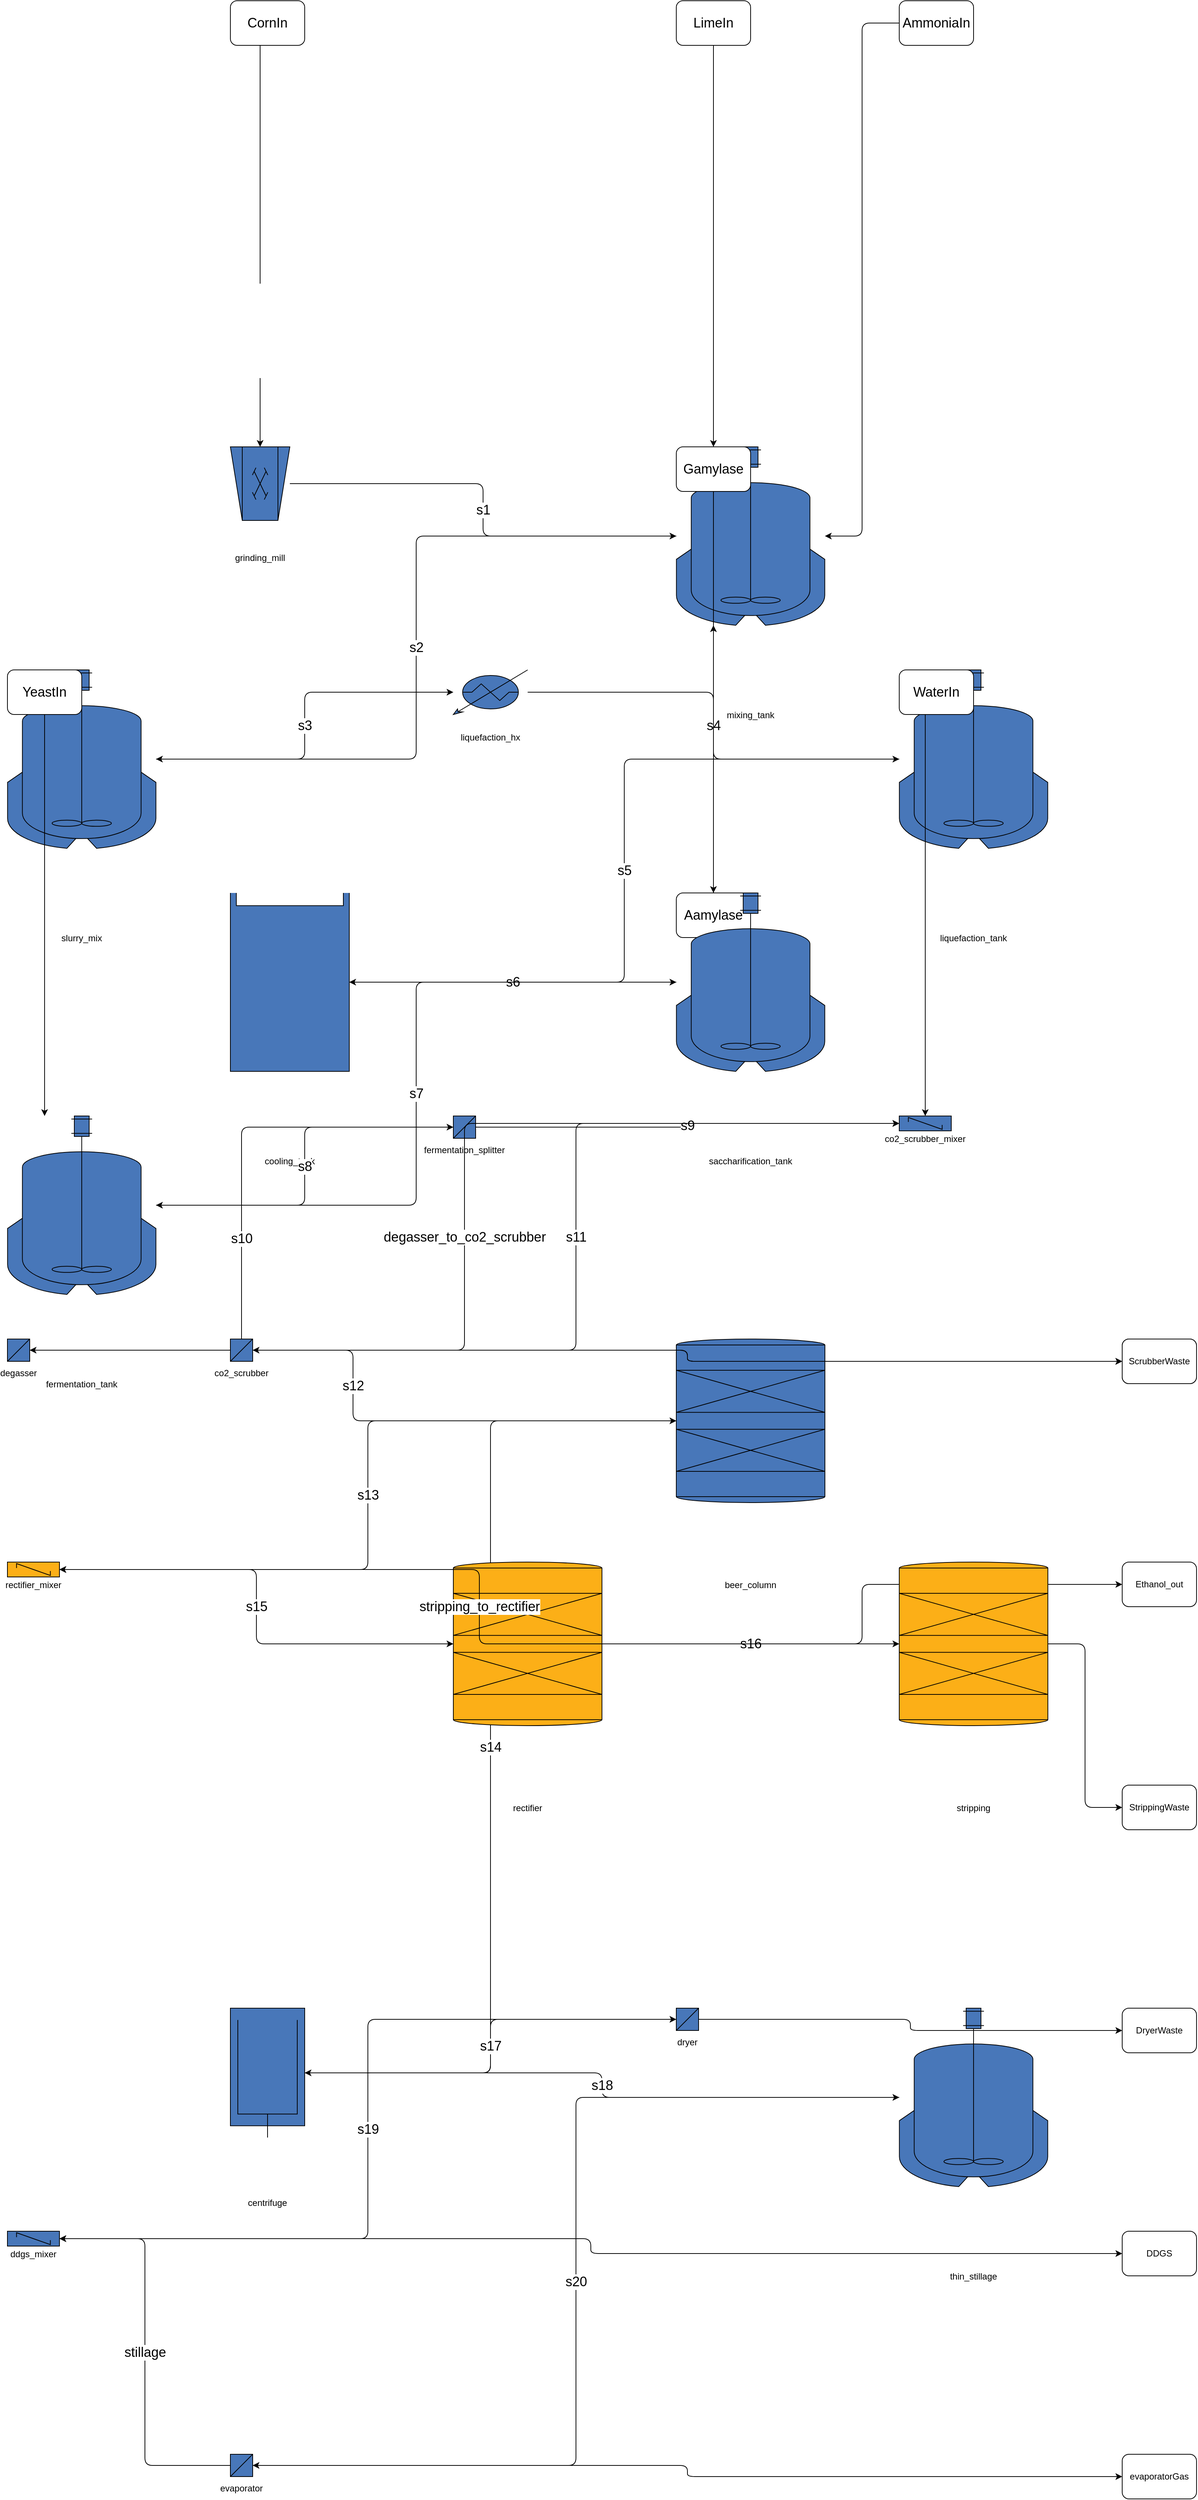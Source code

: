 <?xml version='1.0' encoding='utf-8'?>
<mxGraphModel dx="846" dy="900" grid="1" gridSize="10" guides="1" tooltips="1" connect="1" arrows="1" fold="1" page="1" pageScale="1" pageWidth="1200" pageHeight="1200" math="0" shadow="0"><!--Created by the Sustainable Energy Systems Analysis Group--><root><mxCell id="0" /><mxCell id="1" parent="0" /><mxCell id="grinding_mill" value="grinding_mill" style="shape=mxgraph.pid.crushers_grinding.crusher_(hammer);fillColor=#4877b9;verticalLabelPosition=bottom;" vertex="1" parent="1"><mxGeometry x="600" y="300" width="80" height="99" relative="0" as="geometry" /></mxCell><mxCell edge="1" parent="1" id="egrinding_mill-mixing_tank" style="edgeStyle=elbowEdgeStyle;html=1;orthogonal=1;fontFamily=Helvetica;fontSize=18;align=center;" source="grinding_mill" target="mixing_tank" value="s1"><mxGeometry relative="1" as="geometry" /></mxCell><mxCell edge="1" parent="1" id="iCornIn-grinding_mill" style="edgeStyle=elbowEdgeStyle;html=1;orthogonal=1;fontFamily=Helvetica;fontSize=12;align=center;" target="grinding_mill" source="iCornIn"><mxGeometry relative="1" as="geometry" /></mxCell><mxCell id="iCornIn" value="CornIn" style="rounded=1;whiteSpace=wrap;html=1;fontFamily=Helvetica;fontSize=18;align=center;" vertex="1" parent="1"><mxGeometry x="600" y="-300" width="100" height="60" as="geometry" /></mxCell><mxCell id="mixing_tank" value="mixing_tank" style="shape=mxgraph.pid.vessels.jacketed_mixing_vessel;fillColor=#4877b9;verticalLabelPosition=bottom;" vertex="1" parent="1"><mxGeometry x="1200" y="300" width="200" height="240" relative="0" as="geometry" /></mxCell><mxCell edge="1" parent="1" id="emixing_tank-slurry_mix" style="edgeStyle=elbowEdgeStyle;html=1;orthogonal=1;fontFamily=Helvetica;fontSize=18;align=center;" source="mixing_tank" target="slurry_mix" value="s2"><mxGeometry relative="1" as="geometry" /></mxCell><mxCell edge="1" parent="1" id="is1-mixing_tank" style="edgeStyle=elbowEdgeStyle;html=1;orthogonal=1;fontFamily=Helvetica;fontSize=12;align=center;"><mxGeometry relative="1" as="geometry" /></mxCell><mxCell edge="1" parent="1" id="iLimeIn-mixing_tank" style="edgeStyle=elbowEdgeStyle;html=1;orthogonal=1;fontFamily=Helvetica;fontSize=12;align=center;" target="mixing_tank" source="iLimeIn"><mxGeometry relative="1" as="geometry" /></mxCell><mxCell id="iLimeIn" value="LimeIn" style="rounded=1;whiteSpace=wrap;html=1;fontFamily=Helvetica;fontSize=18;align=center;" vertex="1" parent="1"><mxGeometry x="1200" y="-300" width="100" height="60" as="geometry" /></mxCell><mxCell edge="1" parent="1" id="iAamylase-mixing_tank" style="edgeStyle=elbowEdgeStyle;html=1;orthogonal=1;fontFamily=Helvetica;fontSize=12;align=center;" target="mixing_tank" source="iAamylase"><mxGeometry relative="1" as="geometry" /></mxCell><mxCell id="iAamylase" value="Aamylase" style="rounded=1;whiteSpace=wrap;html=1;fontFamily=Helvetica;fontSize=18;align=center;" vertex="1" parent="1"><mxGeometry x="1200" y="900" width="100" height="60" as="geometry" /></mxCell><mxCell edge="1" parent="1" id="iAmmoniaIn-mixing_tank" style="edgeStyle=elbowEdgeStyle;html=1;orthogonal=1;fontFamily=Helvetica;fontSize=12;align=center;" target="mixing_tank" source="iAmmoniaIn"><mxGeometry relative="1" as="geometry" /></mxCell><mxCell id="iAmmoniaIn" value="AmmoniaIn" style="rounded=1;whiteSpace=wrap;html=1;fontFamily=Helvetica;fontSize=18;align=center;" vertex="1" parent="1"><mxGeometry x="1500" y="-300" width="100" height="60" as="geometry" /></mxCell><mxCell id="slurry_mix" value="slurry_mix" style="shape=mxgraph.pid.vessels.jacketed_mixing_vessel;fillColor=#4877b9;verticalLabelPosition=bottom;" vertex="1" parent="1"><mxGeometry x="300" y="600" width="200" height="240" relative="0" as="geometry" /></mxCell><mxCell edge="1" parent="1" id="eslurry_mix-liquefaction_hx" style="edgeStyle=elbowEdgeStyle;html=1;orthogonal=1;fontFamily=Helvetica;fontSize=18;align=center;" source="slurry_mix" target="liquefaction_hx" value="s3"><mxGeometry relative="1" as="geometry" /></mxCell><mxCell edge="1" parent="1" id="is2-slurry_mix" style="edgeStyle=elbowEdgeStyle;html=1;orthogonal=1;fontFamily=Helvetica;fontSize=12;align=center;"><mxGeometry relative="1" as="geometry" /></mxCell><mxCell id="liquefaction_hx" value="liquefaction_hx" style="shape=mxgraph.pid.heat_exchangers.heater;fillColor=#4877b9;verticalLabelPosition=bottom;" vertex="1" parent="1"><mxGeometry x="900" y="600" width="100" height="60" relative="0" as="geometry" /></mxCell><mxCell edge="1" parent="1" id="eliquefaction_hx-liquefaction_tank" style="edgeStyle=elbowEdgeStyle;html=1;orthogonal=1;fontFamily=Helvetica;fontSize=18;align=center;" source="liquefaction_hx" target="liquefaction_tank" value="s4"><mxGeometry relative="1" as="geometry" /></mxCell><mxCell edge="1" parent="1" id="is3-liquefaction_hx" style="edgeStyle=elbowEdgeStyle;html=1;orthogonal=1;fontFamily=Helvetica;fontSize=12;align=center;"><mxGeometry relative="1" as="geometry" /></mxCell><mxCell id="liquefaction_tank" value="liquefaction_tank" style="shape=mxgraph.pid.vessels.jacketed_mixing_vessel;fillColor=#4877b9;verticalLabelPosition=bottom;" vertex="1" parent="1"><mxGeometry x="1500" y="600" width="200" height="240" relative="0" as="geometry" /></mxCell><mxCell edge="1" parent="1" id="eliquefaction_tank-cooling_tank" style="edgeStyle=elbowEdgeStyle;html=1;orthogonal=1;fontFamily=Helvetica;fontSize=18;align=center;" source="liquefaction_tank" target="cooling_tank" value="s5"><mxGeometry relative="1" as="geometry" /></mxCell><mxCell edge="1" parent="1" id="is4-liquefaction_tank" style="edgeStyle=elbowEdgeStyle;html=1;orthogonal=1;fontFamily=Helvetica;fontSize=12;align=center;"><mxGeometry relative="1" as="geometry" /></mxCell><mxCell id="cooling_tank" value="cooling_tank" style="shape=mxgraph.pid.vessels.tank_(floating_roof);fillColor=#4877b9;verticalLabelPosition=bottom;" vertex="1" parent="1"><mxGeometry x="600" y="900" width="160" height="240" relative="0" as="geometry" /></mxCell><mxCell edge="1" parent="1" id="ecooling_tank-saccharification_tank" style="edgeStyle=elbowEdgeStyle;html=1;orthogonal=1;fontFamily=Helvetica;fontSize=18;align=center;" source="cooling_tank" target="saccharification_tank" value="s6"><mxGeometry relative="1" as="geometry" /></mxCell><mxCell edge="1" parent="1" id="is5-cooling_tank" style="edgeStyle=elbowEdgeStyle;html=1;orthogonal=1;fontFamily=Helvetica;fontSize=12;align=center;"><mxGeometry relative="1" as="geometry" /></mxCell><mxCell id="saccharification_tank" value="saccharification_tank" style="shape=mxgraph.pid.vessels.jacketed_mixing_vessel;fillColor=#4877b9;verticalLabelPosition=bottom;" vertex="1" parent="1"><mxGeometry x="1200" y="900" width="200" height="240" relative="0" as="geometry" /></mxCell><mxCell edge="1" parent="1" id="esaccharification_tank-fermentation_tank" style="edgeStyle=elbowEdgeStyle;html=1;orthogonal=1;fontFamily=Helvetica;fontSize=18;align=center;" source="saccharification_tank" target="fermentation_tank" value="s7"><mxGeometry relative="1" as="geometry" /></mxCell><mxCell edge="1" parent="1" id="is6-saccharification_tank" style="edgeStyle=elbowEdgeStyle;html=1;orthogonal=1;fontFamily=Helvetica;fontSize=12;align=center;"><mxGeometry relative="1" as="geometry" /></mxCell><mxCell edge="1" parent="1" id="iGamylase-saccharification_tank" style="edgeStyle=elbowEdgeStyle;html=1;orthogonal=1;fontFamily=Helvetica;fontSize=12;align=center;" target="saccharification_tank" source="iGamylase"><mxGeometry relative="1" as="geometry" /></mxCell><mxCell id="iGamylase" value="Gamylase" style="rounded=1;whiteSpace=wrap;html=1;fontFamily=Helvetica;fontSize=18;align=center;" vertex="1" parent="1"><mxGeometry x="1200" y="300" width="100" height="60" as="geometry" /></mxCell><mxCell id="fermentation_tank" value="fermentation_tank" style="shape=mxgraph.pid.vessels.jacketed_mixing_vessel;fillColor=#4877b9;verticalLabelPosition=bottom;" vertex="1" parent="1"><mxGeometry x="300" y="1200" width="200" height="240" relative="0" as="geometry" /></mxCell><mxCell edge="1" parent="1" id="efermentation_tank-fermentation_splitter" style="edgeStyle=elbowEdgeStyle;html=1;orthogonal=1;fontFamily=Helvetica;fontSize=18;align=center;" source="fermentation_tank" target="fermentation_splitter" value="s8"><mxGeometry relative="1" as="geometry" /></mxCell><mxCell edge="1" parent="1" id="is7-fermentation_tank" style="edgeStyle=elbowEdgeStyle;html=1;orthogonal=1;fontFamily=Helvetica;fontSize=12;align=center;"><mxGeometry relative="1" as="geometry" /></mxCell><mxCell edge="1" parent="1" id="iYeastIn-fermentation_tank" style="edgeStyle=elbowEdgeStyle;html=1;orthogonal=1;fontFamily=Helvetica;fontSize=12;align=center;" target="fermentation_tank" source="iYeastIn"><mxGeometry relative="1" as="geometry" /></mxCell><mxCell id="iYeastIn" value="YeastIn" style="rounded=1;whiteSpace=wrap;html=1;fontFamily=Helvetica;fontSize=18;align=center;" vertex="1" parent="1"><mxGeometry x="300" y="600" width="100" height="60" as="geometry" /></mxCell><mxCell id="fermentation_splitter" value="fermentation_splitter" style="shape=mxgraph.pid.filters.filter;fillColor=#4877b9;verticalLabelPosition=bottom;" vertex="1" parent="1"><mxGeometry x="900" y="1200" width="30" height="30" relative="0" as="geometry" /></mxCell><mxCell edge="1" parent="1" id="efermentation_splitter-co2_scrubber_mixer" style="edgeStyle=elbowEdgeStyle;html=1;orthogonal=1;fontFamily=Helvetica;fontSize=18;align=center;" source="fermentation_splitter" target="co2_scrubber_mixer" value="s9"><mxGeometry relative="1" as="geometry" /></mxCell><mxCell edge="1" parent="1" id="efermentation_splitter-degasser" style="edgeStyle=elbowEdgeStyle;html=1;orthogonal=1;fontFamily=Helvetica;fontSize=18;align=center;" source="fermentation_splitter" target="degasser" value="s10"><mxGeometry relative="1" as="geometry" /></mxCell><mxCell edge="1" parent="1" id="is8-fermentation_splitter" style="edgeStyle=elbowEdgeStyle;html=1;orthogonal=1;fontFamily=Helvetica;fontSize=12;align=center;"><mxGeometry relative="1" as="geometry" /></mxCell><mxCell id="degasser" value="degasser" style="shape=mxgraph.pid.filters.filter;fillColor=#4877b9;verticalLabelPosition=bottom;" vertex="1" parent="1"><mxGeometry x="300" y="1500" width="30" height="30" relative="0" as="geometry" /></mxCell><mxCell edge="1" parent="1" id="edegasser-co2_scrubber_mixer" style="edgeStyle=elbowEdgeStyle;html=1;orthogonal=1;fontFamily=Helvetica;fontSize=18;align=center;" source="degasser" target="co2_scrubber_mixer" value="degasser_to_co2_scrubber"><mxGeometry relative="1" as="geometry" /></mxCell><mxCell edge="1" parent="1" id="edegasser-beer_column" style="edgeStyle=elbowEdgeStyle;html=1;orthogonal=1;fontFamily=Helvetica;fontSize=18;align=center;" source="degasser" target="beer_column" value="s12"><mxGeometry relative="1" as="geometry" /></mxCell><mxCell edge="1" parent="1" id="is10-degasser" style="edgeStyle=elbowEdgeStyle;html=1;orthogonal=1;fontFamily=Helvetica;fontSize=12;align=center;"><mxGeometry relative="1" as="geometry" /></mxCell><mxCell id="beer_column" value="beer_column" style="shape=mxgraph.pid.vessels.tower_with_packing;fillColor=#4877b9;verticalLabelPosition=bottom;" vertex="1" parent="1"><mxGeometry x="1200" y="1500" width="200" height="220" relative="0" as="geometry" /></mxCell><mxCell edge="1" parent="1" id="ebeer_column-rectifier_mixer" style="edgeStyle=elbowEdgeStyle;html=1;orthogonal=1;fontFamily=Helvetica;fontSize=18;align=center;" source="beer_column" target="rectifier_mixer" value="s13"><mxGeometry relative="1" as="geometry" /></mxCell><mxCell edge="1" parent="1" id="ebeer_column-centrifuge" style="edgeStyle=elbowEdgeStyle;html=1;orthogonal=1;fontFamily=Helvetica;fontSize=18;align=center;" source="beer_column" target="centrifuge" value="s14"><mxGeometry relative="1" as="geometry" /></mxCell><mxCell edge="1" parent="1" id="is12-beer_column" style="edgeStyle=elbowEdgeStyle;html=1;orthogonal=1;fontFamily=Helvetica;fontSize=12;align=center;"><mxGeometry relative="1" as="geometry" /></mxCell><mxCell id="centrifuge" value="centrifuge" style="shape=mxgraph.pid.centrifuges.centrifuge_(solid_shell);fillColor=#4877b9;verticalLabelPosition=bottom;" vertex="1" parent="1"><mxGeometry x="600" y="2400" width="100" height="174" relative="0" as="geometry" /></mxCell><mxCell edge="1" parent="1" id="ecentrifuge-dryer" style="edgeStyle=elbowEdgeStyle;html=1;orthogonal=1;fontFamily=Helvetica;fontSize=18;align=center;" source="centrifuge" target="dryer" value="s17"><mxGeometry relative="1" as="geometry" /></mxCell><mxCell edge="1" parent="1" id="ecentrifuge-thin_stillage" style="edgeStyle=elbowEdgeStyle;html=1;orthogonal=1;fontFamily=Helvetica;fontSize=18;align=center;" source="centrifuge" target="thin_stillage" value="s18"><mxGeometry relative="1" as="geometry" /></mxCell><mxCell edge="1" parent="1" id="is14-centrifuge" style="edgeStyle=elbowEdgeStyle;html=1;orthogonal=1;fontFamily=Helvetica;fontSize=12;align=center;"><mxGeometry relative="1" as="geometry" /></mxCell><mxCell id="thin_stillage" value="thin_stillage" style="shape=mxgraph.pid.vessels.jacketed_mixing_vessel;fillColor=#4877b9;verticalLabelPosition=bottom;" vertex="1" parent="1"><mxGeometry x="1500" y="2400" width="200" height="240" relative="0" as="geometry" /></mxCell><mxCell edge="1" parent="1" id="ethin_stillage-evaporator" style="edgeStyle=elbowEdgeStyle;html=1;orthogonal=1;fontFamily=Helvetica;fontSize=18;align=center;" source="thin_stillage" target="evaporator" value="s20"><mxGeometry relative="1" as="geometry" /></mxCell><mxCell edge="1" parent="1" id="is18-thin_stillage" style="edgeStyle=elbowEdgeStyle;html=1;orthogonal=1;fontFamily=Helvetica;fontSize=12;align=center;"><mxGeometry relative="1" as="geometry" /></mxCell><mxCell id="evaporator" value="evaporator" style="shape=mxgraph.pid.filters.filter;fillColor=#4877b9;verticalLabelPosition=bottom;" vertex="1" parent="1"><mxGeometry x="600" y="3000" width="30" height="30" relative="0" as="geometry" /></mxCell><mxCell edge="1" parent="1" source="evaporator" target="oevaporatorGas" style="edgeStyle=elbowEdgeStyle;html=1;orthogonal=1;fontFamily=Helvetica;fontSize=18;align=center;"><mxGeometry relative="1" as="geometry" /></mxCell><mxCell id="oevaporatorGas" value="evaporatorGas" style="rounded=1;whiteSpace=wrap;html=1;fontFamily=Helvetica;fontSize=12;align=center;" vertex="1" parent="1"><mxGeometry x="1800" y="3000" width="100" height="60" as="geometry" /></mxCell><mxCell edge="1" parent="1" id="eevaporator-ddgs_mixer" style="edgeStyle=elbowEdgeStyle;html=1;orthogonal=1;fontFamily=Helvetica;fontSize=18;align=center;" source="evaporator" target="ddgs_mixer" value="stillage"><mxGeometry relative="1" as="geometry" /></mxCell><mxCell edge="1" parent="1" id="is20-evaporator" style="edgeStyle=elbowEdgeStyle;html=1;orthogonal=1;fontFamily=Helvetica;fontSize=12;align=center;"><mxGeometry relative="1" as="geometry" /></mxCell><mxCell id="dryer" value="dryer" style="shape=mxgraph.pid.filters.filter;fillColor=#4877b9;verticalLabelPosition=bottom;" vertex="1" parent="1"><mxGeometry x="1200" y="2400" width="30" height="30" relative="0" as="geometry" /></mxCell><mxCell edge="1" parent="1" id="edryer-ddgs_mixer" style="edgeStyle=elbowEdgeStyle;html=1;orthogonal=1;fontFamily=Helvetica;fontSize=18;align=center;" source="dryer" target="ddgs_mixer" value="s19"><mxGeometry relative="1" as="geometry" /></mxCell><mxCell edge="1" parent="1" source="dryer" target="oDryerWaste" style="edgeStyle=elbowEdgeStyle;html=1;orthogonal=1;fontFamily=Helvetica;fontSize=18;align=center;"><mxGeometry relative="1" as="geometry" /></mxCell><mxCell id="oDryerWaste" value="DryerWaste" style="rounded=1;whiteSpace=wrap;html=1;fontFamily=Helvetica;fontSize=12;align=center;" vertex="1" parent="1"><mxGeometry x="1800" y="2400" width="100" height="60" as="geometry" /></mxCell><mxCell edge="1" parent="1" id="is17-dryer" style="edgeStyle=elbowEdgeStyle;html=1;orthogonal=1;fontFamily=Helvetica;fontSize=12;align=center;"><mxGeometry relative="1" as="geometry" /></mxCell><mxCell id="ddgs_mixer" value="ddgs_mixer" style="shape=mxgraph.pid.mixers.in-line_static_mixer;fillColor=#4877b9;verticalLabelPosition=bottom;" vertex="1" parent="1"><mxGeometry x="300" y="2700" width="70" height="20" relative="0" as="geometry" /></mxCell><mxCell edge="1" parent="1" source="ddgs_mixer" target="oDDGS" style="edgeStyle=elbowEdgeStyle;html=1;orthogonal=1;fontFamily=Helvetica;fontSize=18;align=center;"><mxGeometry relative="1" as="geometry" /></mxCell><mxCell id="oDDGS" value="DDGS" style="rounded=1;whiteSpace=wrap;html=1;fontFamily=Helvetica;fontSize=12;align=center;" vertex="1" parent="1"><mxGeometry x="1800" y="2700" width="100" height="60" as="geometry" /></mxCell><mxCell edge="1" parent="1" id="is19-ddgs_mixer" style="edgeStyle=elbowEdgeStyle;html=1;orthogonal=1;fontFamily=Helvetica;fontSize=12;align=center;"><mxGeometry relative="1" as="geometry" /></mxCell><mxCell edge="1" parent="1" id="istillage-ddgs_mixer" style="edgeStyle=elbowEdgeStyle;html=1;orthogonal=1;fontFamily=Helvetica;fontSize=12;align=center;"><mxGeometry relative="1" as="geometry" /></mxCell><mxCell id="rectifier_mixer" value="rectifier_mixer" style="shape=mxgraph.pid.mixers.in-line_static_mixer;fillColor=#fcaf17;verticalLabelPosition=bottom;" vertex="1" parent="1"><mxGeometry x="300" y="1800" width="70" height="20" relative="0" as="geometry" /></mxCell><mxCell edge="1" parent="1" id="erectifier_mixer-rectifier" style="edgeStyle=elbowEdgeStyle;html=1;orthogonal=1;fontFamily=Helvetica;fontSize=18;align=center;" source="rectifier_mixer" target="rectifier" value="s15"><mxGeometry relative="1" as="geometry" /></mxCell><mxCell edge="1" parent="1" id="is13-rectifier_mixer" style="edgeStyle=elbowEdgeStyle;html=1;orthogonal=1;fontFamily=Helvetica;fontSize=12;align=center;"><mxGeometry relative="1" as="geometry" /></mxCell><mxCell edge="1" parent="1" id="istripping_to_rectifier-rectifier_mixer" style="edgeStyle=elbowEdgeStyle;html=1;orthogonal=1;fontFamily=Helvetica;fontSize=12;align=center;"><mxGeometry relative="1" as="geometry" /></mxCell><mxCell id="rectifier" value="rectifier" style="shape=mxgraph.pid.vessels.tower_with_packing;fillColor=#fcaf17;verticalLabelPosition=bottom;" vertex="1" parent="1"><mxGeometry x="900" y="1800" width="200" height="220" relative="0" as="geometry" /></mxCell><mxCell edge="1" parent="1" source="rectifier" target="oEthanol_out" style="edgeStyle=elbowEdgeStyle;html=1;orthogonal=1;fontFamily=Helvetica;fontSize=18;align=center;"><mxGeometry relative="1" as="geometry" /></mxCell><mxCell id="oEthanol_out" value="Ethanol_out" style="rounded=1;whiteSpace=wrap;html=1;fontFamily=Helvetica;fontSize=12;align=center;" vertex="1" parent="1"><mxGeometry x="1800" y="1800" width="100" height="60" as="geometry" /></mxCell><mxCell edge="1" parent="1" id="erectifier-stripping" style="edgeStyle=elbowEdgeStyle;html=1;orthogonal=1;fontFamily=Helvetica;fontSize=18;align=center;" source="rectifier" target="stripping" value="s16"><mxGeometry relative="1" as="geometry" /></mxCell><mxCell edge="1" parent="1" id="is15-rectifier" style="edgeStyle=elbowEdgeStyle;html=1;orthogonal=1;fontFamily=Helvetica;fontSize=12;align=center;"><mxGeometry relative="1" as="geometry" /></mxCell><mxCell id="stripping" value="stripping" style="shape=mxgraph.pid.vessels.tower_with_packing;fillColor=#fcaf17;verticalLabelPosition=bottom;" vertex="1" parent="1"><mxGeometry x="1500" y="1800" width="200" height="220" relative="0" as="geometry" /></mxCell><mxCell edge="1" parent="1" id="estripping-rectifier_mixer" style="edgeStyle=elbowEdgeStyle;html=1;orthogonal=1;fontFamily=Helvetica;fontSize=18;align=center;" source="stripping" target="rectifier_mixer" value="stripping_to_rectifier"><mxGeometry relative="1" as="geometry" /></mxCell><mxCell edge="1" parent="1" source="stripping" target="oStrippingWaste" style="edgeStyle=elbowEdgeStyle;html=1;orthogonal=1;fontFamily=Helvetica;fontSize=18;align=center;"><mxGeometry relative="1" as="geometry" /></mxCell><mxCell id="oStrippingWaste" value="StrippingWaste" style="rounded=1;whiteSpace=wrap;html=1;fontFamily=Helvetica;fontSize=12;align=center;" vertex="1" parent="1"><mxGeometry x="1800" y="2100" width="100" height="60" as="geometry" /></mxCell><mxCell edge="1" parent="1" id="is16-stripping" style="edgeStyle=elbowEdgeStyle;html=1;orthogonal=1;fontFamily=Helvetica;fontSize=12;align=center;"><mxGeometry relative="1" as="geometry" /></mxCell><mxCell id="co2_scrubber_mixer" value="co2_scrubber_mixer" style="shape=mxgraph.pid.mixers.in-line_static_mixer;fillColor=#4877b9;verticalLabelPosition=bottom;" vertex="1" parent="1"><mxGeometry x="1500" y="1200" width="70" height="20" relative="0" as="geometry" /></mxCell><mxCell edge="1" parent="1" id="eco2_scrubber_mixer-co2_scrubber" style="edgeStyle=elbowEdgeStyle;html=1;orthogonal=1;fontFamily=Helvetica;fontSize=18;align=center;" source="co2_scrubber_mixer" target="co2_scrubber" value="s11"><mxGeometry relative="1" as="geometry" /></mxCell><mxCell edge="1" parent="1" id="is9-co2_scrubber_mixer" style="edgeStyle=elbowEdgeStyle;html=1;orthogonal=1;fontFamily=Helvetica;fontSize=12;align=center;"><mxGeometry relative="1" as="geometry" /></mxCell><mxCell edge="1" parent="1" id="iWaterIn-co2_scrubber_mixer" style="edgeStyle=elbowEdgeStyle;html=1;orthogonal=1;fontFamily=Helvetica;fontSize=12;align=center;" target="co2_scrubber_mixer" source="iWaterIn"><mxGeometry relative="1" as="geometry" /></mxCell><mxCell id="iWaterIn" value="WaterIn" style="rounded=1;whiteSpace=wrap;html=1;fontFamily=Helvetica;fontSize=18;align=center;" vertex="1" parent="1"><mxGeometry x="1500" y="600" width="100" height="60" as="geometry" /></mxCell><mxCell edge="1" parent="1" id="idegasser_to_co2_scrubber-co2_scrubber_mixer" style="edgeStyle=elbowEdgeStyle;html=1;orthogonal=1;fontFamily=Helvetica;fontSize=12;align=center;"><mxGeometry relative="1" as="geometry" /></mxCell><mxCell id="co2_scrubber" value="co2_scrubber" style="shape=mxgraph.pid.filters.filter;fillColor=#4877b9;verticalLabelPosition=bottom;" vertex="1" parent="1"><mxGeometry x="600" y="1500" width="30" height="30" relative="0" as="geometry" /></mxCell><mxCell edge="1" parent="1" source="co2_scrubber" target="oCO2_out" style="edgeStyle=elbowEdgeStyle;html=1;orthogonal=1;fontFamily=Helvetica;fontSize=18;align=center;"><mxGeometry relative="1" as="geometry" /></mxCell><mxCell id="oCO2_out" value="CO2_out" style="rounded=1;whiteSpace=wrap;html=1;fontFamily=Helvetica;fontSize=12;align=center;" vertex="1" parent="1"><mxGeometry x="1800" y="1500" width="100" height="60" as="geometry" /></mxCell><mxCell edge="1" parent="1" source="co2_scrubber" target="oScrubberWaste" style="edgeStyle=elbowEdgeStyle;html=1;orthogonal=1;fontFamily=Helvetica;fontSize=18;align=center;"><mxGeometry relative="1" as="geometry" /></mxCell><mxCell id="oScrubberWaste" value="ScrubberWaste" style="rounded=1;whiteSpace=wrap;html=1;fontFamily=Helvetica;fontSize=12;align=center;" vertex="1" parent="1"><mxGeometry x="1800" y="1500" width="100" height="60" as="geometry" /></mxCell><mxCell edge="1" parent="1" id="is11-co2_scrubber" style="edgeStyle=elbowEdgeStyle;html=1;orthogonal=1;fontFamily=Helvetica;fontSize=12;align=center;"><mxGeometry relative="1" as="geometry" /></mxCell></root></mxGraphModel>